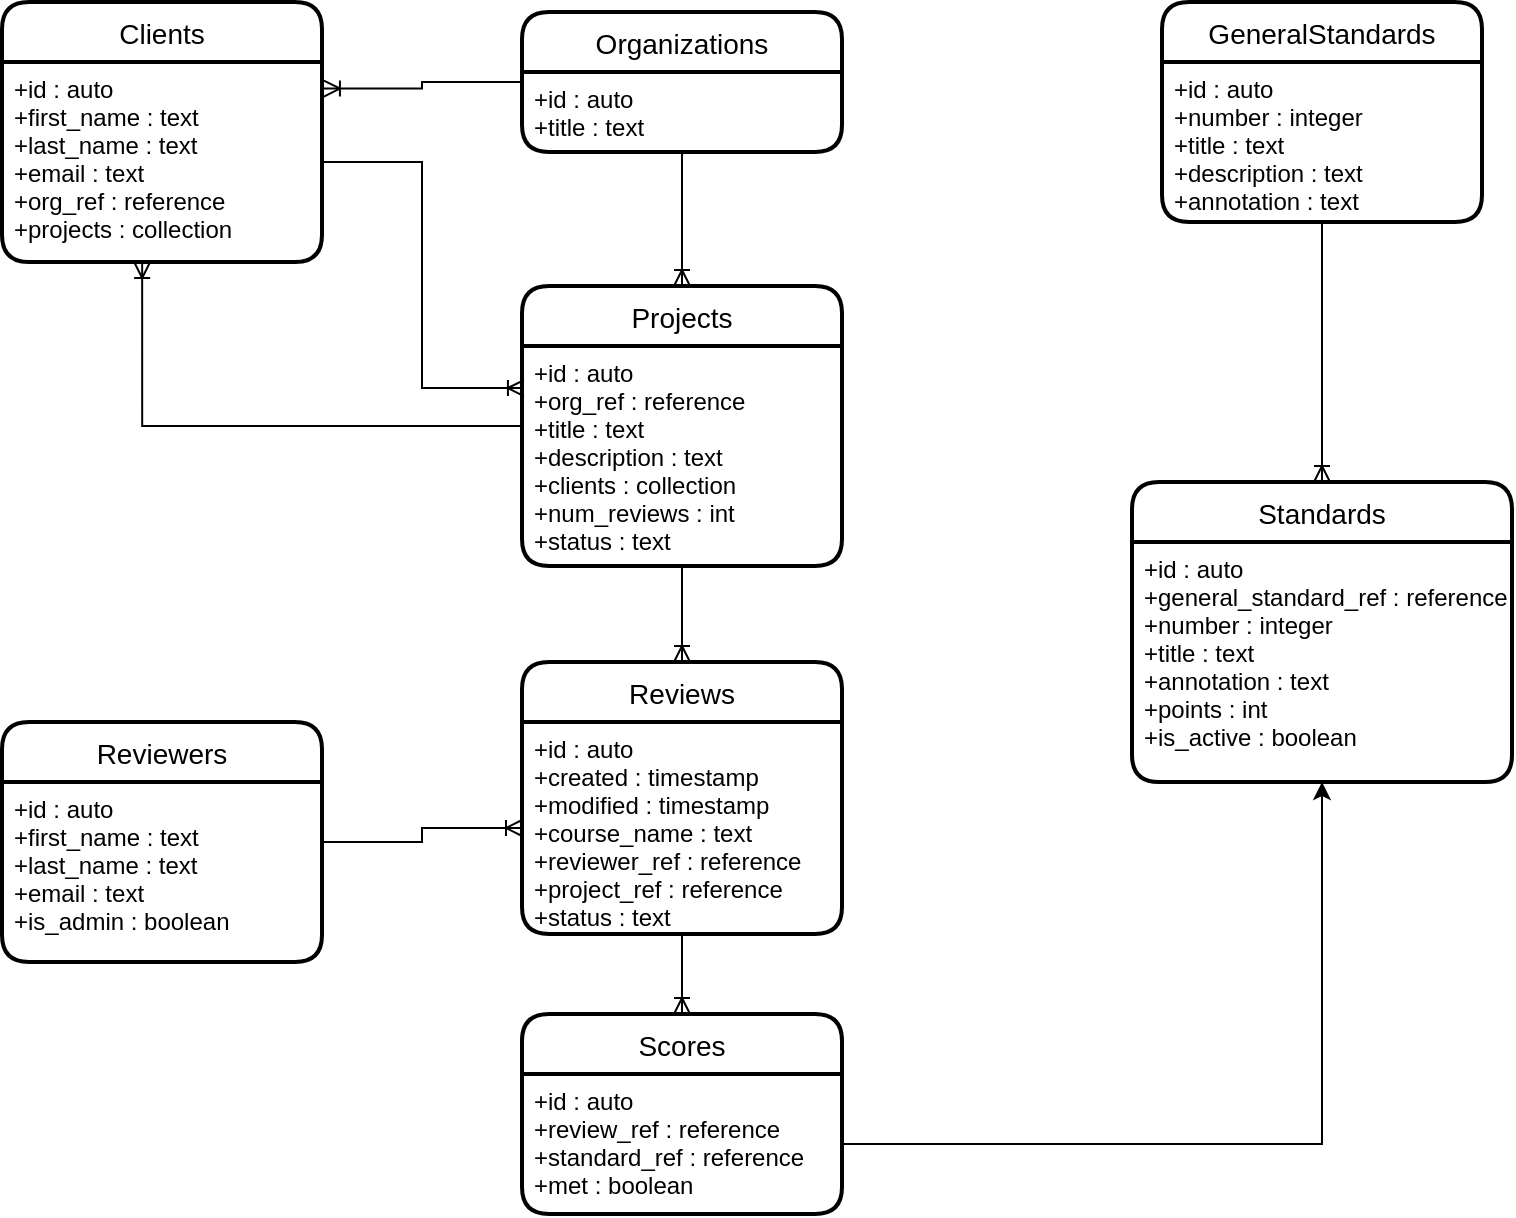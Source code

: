 <mxfile version="13.8.7" type="device"><diagram id="R2lEEEUBdFMjLlhIrx00" name="Page-1"><mxGraphModel dx="1378" dy="748" grid="1" gridSize="10" guides="1" tooltips="1" connect="1" arrows="1" fold="1" page="1" pageScale="1" pageWidth="850" pageHeight="1100" math="0" shadow="0" extFonts="Permanent Marker^https://fonts.googleapis.com/css?family=Permanent+Marker"><root><mxCell id="0"/><mxCell id="1" parent="0"/><mxCell id="i5ZaPHxZoPClEI5BYVWM-10" style="edgeStyle=orthogonalEdgeStyle;rounded=0;orthogonalLoop=1;jettySize=auto;html=1;endArrow=ERoneToMany;endFill=0;" parent="1" source="i5ZaPHxZoPClEI5BYVWM-2" target="i5ZaPHxZoPClEI5BYVWM-3" edge="1"><mxGeometry relative="1" as="geometry"/></mxCell><mxCell id="i5ZaPHxZoPClEI5BYVWM-11" style="edgeStyle=orthogonalEdgeStyle;rounded=0;orthogonalLoop=1;jettySize=auto;html=1;entryX=0.5;entryY=0;entryDx=0;entryDy=0;endArrow=ERoneToMany;endFill=0;" parent="1" source="ehZq_irp4kU4pL6KUgfx-3" target="ehZq_irp4kU4pL6KUgfx-9" edge="1"><mxGeometry relative="1" as="geometry"/></mxCell><mxCell id="i5ZaPHxZoPClEI5BYVWM-12" style="edgeStyle=orthogonalEdgeStyle;rounded=0;orthogonalLoop=1;jettySize=auto;html=1;endArrow=classic;endFill=1;" parent="1" source="i5ZaPHxZoPClEI5BYVWM-4" target="ehZq_irp4kU4pL6KUgfx-10" edge="1"><mxGeometry relative="1" as="geometry"/></mxCell><mxCell id="fFIKz6NANc5uUX-1_ArR-6" style="edgeStyle=orthogonalEdgeStyle;rounded=0;orthogonalLoop=1;jettySize=auto;html=1;entryX=1.006;entryY=0.133;entryDx=0;entryDy=0;entryPerimeter=0;endArrow=ERoneToMany;endFill=0;" parent="1" source="ehZq_irp4kU4pL6KUgfx-7" target="fFIKz6NANc5uUX-1_ArR-5" edge="1"><mxGeometry relative="1" as="geometry"/></mxCell><mxCell id="i5ZaPHxZoPClEI5BYVWM-3" value="Scores" style="swimlane;childLayout=stackLayout;horizontal=1;startSize=30;horizontalStack=0;rounded=1;fontSize=14;fontStyle=0;strokeWidth=2;resizeParent=0;resizeLast=1;shadow=0;dashed=0;align=center;" parent="1" vertex="1"><mxGeometry x="310" y="536" width="160" height="100" as="geometry"/></mxCell><mxCell id="i5ZaPHxZoPClEI5BYVWM-4" value="+id : auto&#xA;+review_ref : reference&#xA;+standard_ref : reference&#xA;+met : boolean&#xA;&#xA;" style="align=left;strokeColor=none;fillColor=none;spacingLeft=4;fontSize=12;verticalAlign=top;resizable=0;rotatable=0;part=1;" parent="i5ZaPHxZoPClEI5BYVWM-3" vertex="1"><mxGeometry y="30" width="160" height="70" as="geometry"/></mxCell><mxCell id="ehZq_irp4kU4pL6KUgfx-2" value="GeneralStandards" style="swimlane;childLayout=stackLayout;horizontal=1;startSize=30;horizontalStack=0;rounded=1;fontSize=14;fontStyle=0;strokeWidth=2;resizeParent=0;resizeLast=1;shadow=0;dashed=0;align=center;" parent="1" vertex="1"><mxGeometry x="630" y="30" width="160" height="110" as="geometry"><mxRectangle x="90" y="110" width="150" height="30" as="alternateBounds"/></mxGeometry></mxCell><mxCell id="ehZq_irp4kU4pL6KUgfx-3" value="+id : auto&#xA;+number : integer&#xA;+title : text&#xA;+description : text&#xA;+annotation : text&#xA;" style="align=left;strokeColor=none;fillColor=none;spacingLeft=4;fontSize=12;verticalAlign=top;resizable=0;rotatable=0;part=1;" parent="ehZq_irp4kU4pL6KUgfx-2" vertex="1"><mxGeometry y="30" width="160" height="80" as="geometry"/></mxCell><mxCell id="fFIKz6NANc5uUX-1_ArR-3" style="edgeStyle=orthogonalEdgeStyle;rounded=0;orthogonalLoop=1;jettySize=auto;html=1;endArrow=ERoneToMany;endFill=0;" parent="1" source="fFIKz6NANc5uUX-1_ArR-1" target="i5ZaPHxZoPClEI5BYVWM-2" edge="1"><mxGeometry relative="1" as="geometry"/></mxCell><mxCell id="fFIKz6NANc5uUX-1_ArR-1" value="Reviewers" style="swimlane;childLayout=stackLayout;horizontal=1;startSize=30;horizontalStack=0;rounded=1;fontSize=14;fontStyle=0;strokeWidth=2;resizeParent=0;resizeLast=1;shadow=0;dashed=0;align=center;" parent="1" vertex="1"><mxGeometry x="50" y="390" width="160" height="120" as="geometry"/></mxCell><mxCell id="fFIKz6NANc5uUX-1_ArR-2" value="+id : auto&#xA;+first_name : text&#xA;+last_name : text&#xA;+email : text&#xA;+is_admin : boolean&#xA;" style="align=left;strokeColor=none;fillColor=none;spacingLeft=4;fontSize=12;verticalAlign=top;resizable=0;rotatable=0;part=1;" parent="fFIKz6NANc5uUX-1_ArR-1" vertex="1"><mxGeometry y="30" width="160" height="90" as="geometry"/></mxCell><mxCell id="fFIKz6NANc5uUX-1_ArR-4" value="Clients" style="swimlane;childLayout=stackLayout;horizontal=1;startSize=30;horizontalStack=0;rounded=1;fontSize=14;fontStyle=0;strokeWidth=2;resizeParent=0;resizeLast=1;shadow=0;dashed=0;align=center;" parent="1" vertex="1"><mxGeometry x="50" y="30" width="160" height="130" as="geometry"/></mxCell><mxCell id="fFIKz6NANc5uUX-1_ArR-5" value="+id : auto&#xA;+first_name : text&#xA;+last_name : text&#xA;+email : text&#xA;+org_ref : reference&#xA;+projects : collection&#xA;" style="align=left;strokeColor=none;fillColor=none;spacingLeft=4;fontSize=12;verticalAlign=top;resizable=0;rotatable=0;part=1;" parent="fFIKz6NANc5uUX-1_ArR-4" vertex="1"><mxGeometry y="30" width="160" height="100" as="geometry"/></mxCell><mxCell id="ehZq_irp4kU4pL6KUgfx-7" value="Organizations" style="swimlane;childLayout=stackLayout;horizontal=1;startSize=30;horizontalStack=0;rounded=1;fontSize=14;fontStyle=0;strokeWidth=2;resizeParent=0;resizeLast=1;shadow=0;dashed=0;align=center;" parent="1" vertex="1"><mxGeometry x="310" y="35" width="160" height="70" as="geometry"/></mxCell><mxCell id="ehZq_irp4kU4pL6KUgfx-8" value="+id : auto&#xA;+title : text&#xA;" style="align=left;strokeColor=none;fillColor=none;spacingLeft=4;fontSize=12;verticalAlign=top;resizable=0;rotatable=0;part=1;" parent="ehZq_irp4kU4pL6KUgfx-7" vertex="1"><mxGeometry y="30" width="160" height="40" as="geometry"/></mxCell><mxCell id="i5ZaPHxZoPClEI5BYVWM-1" value="Reviews" style="swimlane;childLayout=stackLayout;horizontal=1;startSize=30;horizontalStack=0;rounded=1;fontSize=14;fontStyle=0;strokeWidth=2;resizeParent=0;resizeLast=1;shadow=0;dashed=0;align=center;" parent="1" vertex="1"><mxGeometry x="310" y="360" width="160" height="136" as="geometry"/></mxCell><mxCell id="i5ZaPHxZoPClEI5BYVWM-2" value="+id : auto&#xA;+created : timestamp&#xA;+modified : timestamp&#xA;+course_name : text&#xA;+reviewer_ref : reference&#xA;+project_ref : reference&#xA;+status : text&#xA;" style="align=left;strokeColor=none;fillColor=none;spacingLeft=4;fontSize=12;verticalAlign=top;resizable=0;rotatable=0;part=1;" parent="i5ZaPHxZoPClEI5BYVWM-1" vertex="1"><mxGeometry y="30" width="160" height="106" as="geometry"/></mxCell><mxCell id="ehZq_irp4kU4pL6KUgfx-9" value="Standards" style="swimlane;childLayout=stackLayout;horizontal=1;startSize=30;horizontalStack=0;rounded=1;fontSize=14;fontStyle=0;strokeWidth=2;resizeParent=0;resizeLast=1;shadow=0;dashed=0;align=center;" parent="1" vertex="1"><mxGeometry x="615" y="270" width="190" height="150" as="geometry"/></mxCell><mxCell id="ehZq_irp4kU4pL6KUgfx-10" value="+id : auto&#xA;+general_standard_ref : reference&#xA;+number : integer&#xA;+title : text&#xA;+annotation : text&#xA;+points : int&#xA;+is_active : boolean&#xA;&#xA;" style="align=left;strokeColor=none;fillColor=none;spacingLeft=4;fontSize=12;verticalAlign=top;resizable=0;rotatable=0;part=1;" parent="ehZq_irp4kU4pL6KUgfx-9" vertex="1"><mxGeometry y="30" width="190" height="120" as="geometry"/></mxCell><mxCell id="PAX82AUYKr13X1kS1wk6-5" style="edgeStyle=orthogonalEdgeStyle;rounded=0;orthogonalLoop=1;jettySize=auto;html=1;entryX=0.438;entryY=1;entryDx=0;entryDy=0;entryPerimeter=0;endArrow=ERoneToMany;endFill=0;" edge="1" parent="1" source="PAX82AUYKr13X1kS1wk6-1" target="fFIKz6NANc5uUX-1_ArR-5"><mxGeometry relative="1" as="geometry"/></mxCell><mxCell id="PAX82AUYKr13X1kS1wk6-1" value="Projects" style="swimlane;childLayout=stackLayout;horizontal=1;startSize=30;horizontalStack=0;rounded=1;fontSize=14;fontStyle=0;strokeWidth=2;resizeParent=0;resizeLast=1;shadow=0;dashed=0;align=center;" vertex="1" parent="1"><mxGeometry x="310" y="172" width="160" height="140" as="geometry"/></mxCell><mxCell id="PAX82AUYKr13X1kS1wk6-2" value="+id : auto&#xA;+org_ref : reference&#xA;+title : text&#xA;+description : text&#xA;+clients : collection&#xA;+num_reviews : int&#xA;+status : text&#xA;" style="align=left;strokeColor=none;fillColor=none;spacingLeft=4;fontSize=12;verticalAlign=top;resizable=0;rotatable=0;part=1;" vertex="1" parent="PAX82AUYKr13X1kS1wk6-1"><mxGeometry y="30" width="160" height="110" as="geometry"/></mxCell><mxCell id="PAX82AUYKr13X1kS1wk6-3" style="edgeStyle=orthogonalEdgeStyle;rounded=0;orthogonalLoop=1;jettySize=auto;html=1;entryX=0.5;entryY=0;entryDx=0;entryDy=0;endArrow=ERoneToMany;endFill=0;" edge="1" parent="1" source="ehZq_irp4kU4pL6KUgfx-8" target="PAX82AUYKr13X1kS1wk6-1"><mxGeometry relative="1" as="geometry"/></mxCell><mxCell id="PAX82AUYKr13X1kS1wk6-4" style="edgeStyle=orthogonalEdgeStyle;rounded=0;orthogonalLoop=1;jettySize=auto;html=1;entryX=0.5;entryY=0;entryDx=0;entryDy=0;endArrow=ERoneToMany;endFill=0;" edge="1" parent="1" source="PAX82AUYKr13X1kS1wk6-2" target="i5ZaPHxZoPClEI5BYVWM-1"><mxGeometry relative="1" as="geometry"/></mxCell><mxCell id="PAX82AUYKr13X1kS1wk6-6" style="edgeStyle=orthogonalEdgeStyle;rounded=0;orthogonalLoop=1;jettySize=auto;html=1;entryX=0.006;entryY=0.191;entryDx=0;entryDy=0;entryPerimeter=0;endArrow=ERoneToMany;endFill=0;" edge="1" parent="1" source="fFIKz6NANc5uUX-1_ArR-5" target="PAX82AUYKr13X1kS1wk6-2"><mxGeometry relative="1" as="geometry"/></mxCell></root></mxGraphModel></diagram></mxfile>
